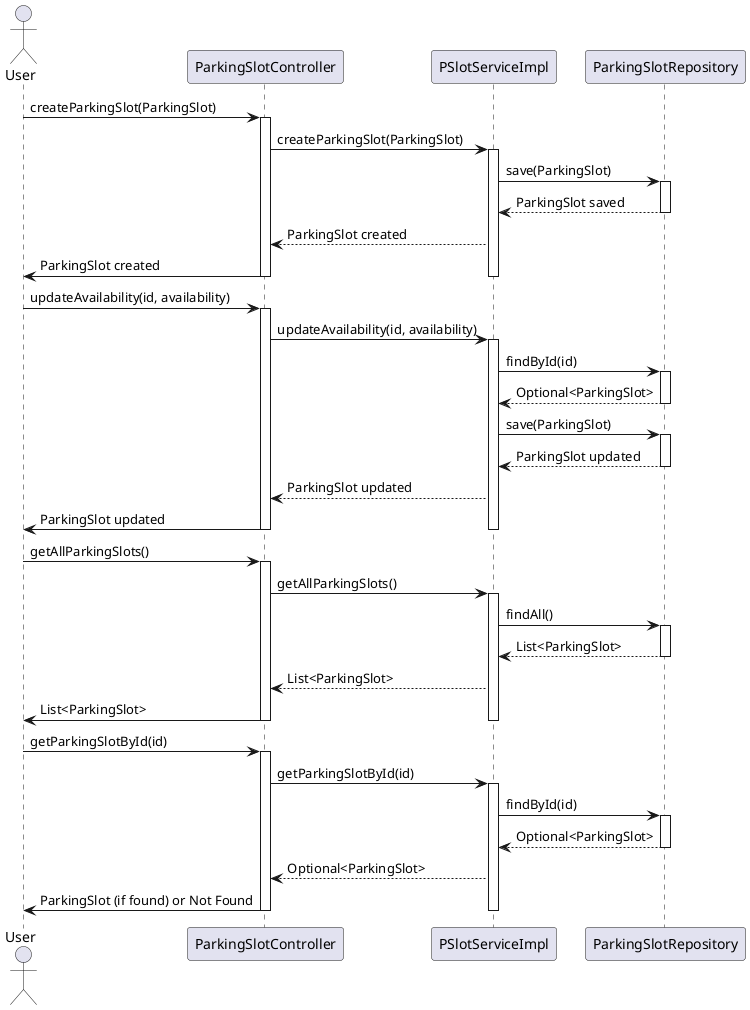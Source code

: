 @startuml

actor User
participant ParkingSlotController
participant PSlotServiceImpl
participant ParkingSlotRepository

User -> ParkingSlotController: createParkingSlot(ParkingSlot)
activate ParkingSlotController
ParkingSlotController -> PSlotServiceImpl: createParkingSlot(ParkingSlot)
activate PSlotServiceImpl
PSlotServiceImpl -> ParkingSlotRepository: save(ParkingSlot)
activate ParkingSlotRepository
ParkingSlotRepository --> PSlotServiceImpl: ParkingSlot saved
deactivate ParkingSlotRepository
PSlotServiceImpl --> ParkingSlotController: ParkingSlot created
ParkingSlotController -> User: ParkingSlot created
deactivate PSlotServiceImpl
deactivate ParkingSlotController

User -> ParkingSlotController: updateAvailability(id, availability)
activate ParkingSlotController
ParkingSlotController -> PSlotServiceImpl: updateAvailability(id, availability)
activate PSlotServiceImpl
PSlotServiceImpl -> ParkingSlotRepository: findById(id)
activate ParkingSlotRepository
ParkingSlotRepository --> PSlotServiceImpl: Optional<ParkingSlot>
deactivate ParkingSlotRepository
PSlotServiceImpl -> ParkingSlotRepository: save(ParkingSlot)
activate ParkingSlotRepository
ParkingSlotRepository --> PSlotServiceImpl: ParkingSlot updated
deactivate ParkingSlotRepository
PSlotServiceImpl --> ParkingSlotController: ParkingSlot updated
ParkingSlotController -> User: ParkingSlot updated
deactivate PSlotServiceImpl
deactivate ParkingSlotController

User -> ParkingSlotController: getAllParkingSlots()
activate ParkingSlotController
ParkingSlotController -> PSlotServiceImpl: getAllParkingSlots()
activate PSlotServiceImpl
PSlotServiceImpl -> ParkingSlotRepository: findAll()
activate ParkingSlotRepository
ParkingSlotRepository --> PSlotServiceImpl: List<ParkingSlot>
deactivate ParkingSlotRepository
PSlotServiceImpl --> ParkingSlotController: List<ParkingSlot>
ParkingSlotController -> User: List<ParkingSlot>
deactivate PSlotServiceImpl
deactivate ParkingSlotController

User -> ParkingSlotController: getParkingSlotById(id)
activate ParkingSlotController
ParkingSlotController -> PSlotServiceImpl: getParkingSlotById(id)
activate PSlotServiceImpl
PSlotServiceImpl -> ParkingSlotRepository: findById(id)
activate ParkingSlotRepository
ParkingSlotRepository --> PSlotServiceImpl: Optional<ParkingSlot>
deactivate ParkingSlotRepository
PSlotServiceImpl --> ParkingSlotController: Optional<ParkingSlot>
ParkingSlotController -> User: ParkingSlot (if found) or Not Found
deactivate PSlotServiceImpl
deactivate ParkingSlotController

@enduml
